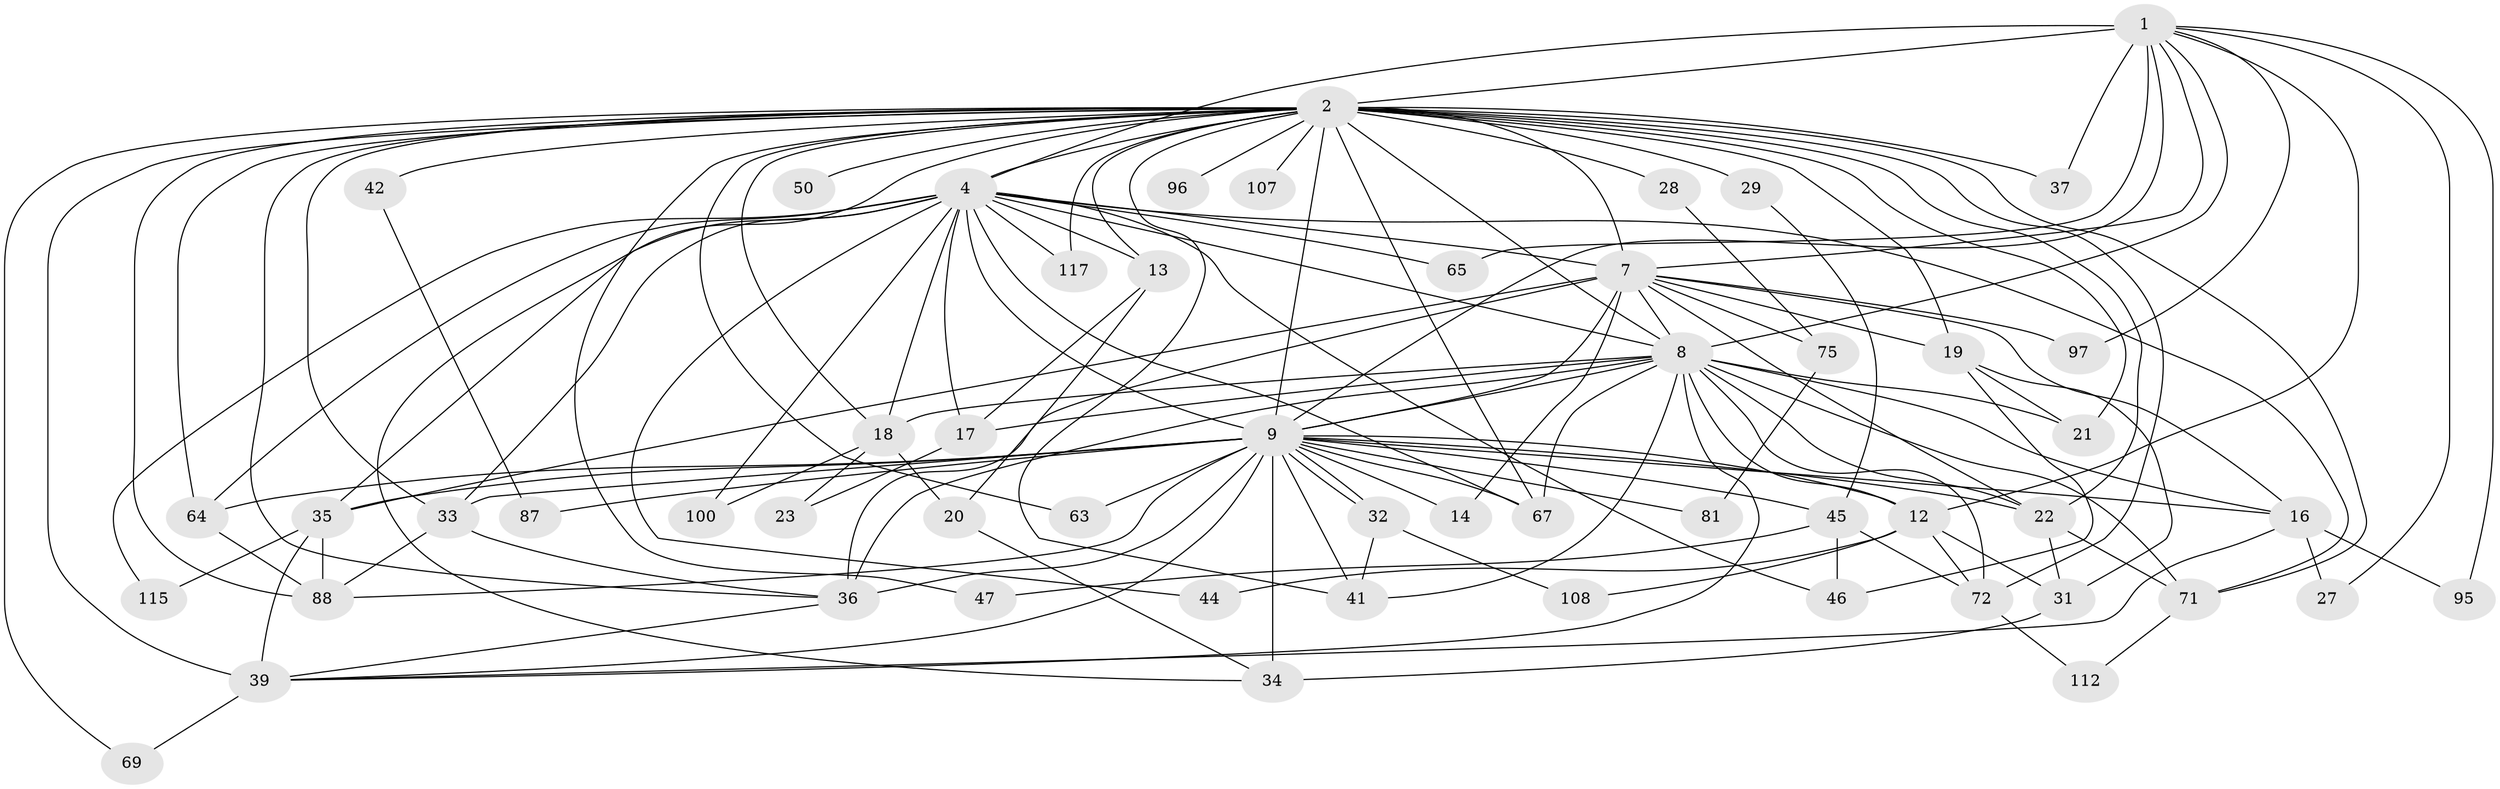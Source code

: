 // original degree distribution, {18: 0.007194244604316547, 23: 0.014388489208633094, 21: 0.007194244604316547, 15: 0.007194244604316547, 20: 0.014388489208633094, 22: 0.007194244604316547, 31: 0.007194244604316547, 32: 0.007194244604316547, 3: 0.2158273381294964, 7: 0.014388489208633094, 4: 0.10071942446043165, 2: 0.48201438848920863, 6: 0.02158273381294964, 5: 0.08633093525179857, 9: 0.007194244604316547}
// Generated by graph-tools (version 1.1) at 2025/17/03/04/25 18:17:48]
// undirected, 55 vertices, 139 edges
graph export_dot {
graph [start="1"]
  node [color=gray90,style=filled];
  1;
  2 [super="+136+3+6+86+80+10+78+51+48+26+79"];
  4 [super="+15+66+5+124+61"];
  7 [super="+138+93+105+25"];
  8 [super="+38+120+122+113+11+40+118+59+74+84+62+99+43+104+60"];
  9 [super="+52+24"];
  12;
  13;
  14;
  16;
  17;
  18;
  19;
  20;
  21;
  22 [super="+83"];
  23;
  27;
  28;
  29;
  31 [super="+121"];
  32 [super="+57"];
  33;
  34 [super="+134+54"];
  35 [super="+111"];
  36 [super="+70+77"];
  37;
  39 [super="+129+126+58+53+85"];
  41;
  42;
  44 [super="+128"];
  45;
  46 [super="+92"];
  47;
  50;
  63;
  64 [super="+94"];
  65;
  67 [super="+82+68"];
  69;
  71 [super="+130+89"];
  72 [super="+90"];
  75;
  81 [super="+114"];
  87;
  88 [super="+119+109"];
  95;
  96;
  97;
  100;
  107;
  108;
  112;
  115;
  117;
  1 -- 2 [weight=4];
  1 -- 4 [weight=3];
  1 -- 7 [weight=3];
  1 -- 8;
  1 -- 9;
  1 -- 12;
  1 -- 27;
  1 -- 37;
  1 -- 65;
  1 -- 95;
  1 -- 97;
  2 -- 4 [weight=10];
  2 -- 7 [weight=8];
  2 -- 8 [weight=9];
  2 -- 9 [weight=7];
  2 -- 21;
  2 -- 41;
  2 -- 63;
  2 -- 71;
  2 -- 96 [weight=3];
  2 -- 64;
  2 -- 13;
  2 -- 18;
  2 -- 22;
  2 -- 29 [weight=2];
  2 -- 39 [weight=3];
  2 -- 19;
  2 -- 28 [weight=2];
  2 -- 34;
  2 -- 42 [weight=3];
  2 -- 107 [weight=2];
  2 -- 50 [weight=2];
  2 -- 117;
  2 -- 69;
  2 -- 33;
  2 -- 36;
  2 -- 37;
  2 -- 47;
  2 -- 72 [weight=3];
  2 -- 67;
  2 -- 88;
  4 -- 7 [weight=3];
  4 -- 8 [weight=4];
  4 -- 9 [weight=3];
  4 -- 13;
  4 -- 18;
  4 -- 65;
  4 -- 67;
  4 -- 71;
  4 -- 17;
  4 -- 100;
  4 -- 46;
  4 -- 64 [weight=2];
  4 -- 33;
  4 -- 35;
  4 -- 44 [weight=2];
  4 -- 115;
  4 -- 117;
  7 -- 8 [weight=5];
  7 -- 9 [weight=2];
  7 -- 14;
  7 -- 16;
  7 -- 19;
  7 -- 22 [weight=2];
  7 -- 75;
  7 -- 97;
  7 -- 36;
  7 -- 35;
  8 -- 9 [weight=2];
  8 -- 16 [weight=2];
  8 -- 17;
  8 -- 67;
  8 -- 71;
  8 -- 18;
  8 -- 72 [weight=2];
  8 -- 41;
  8 -- 22;
  8 -- 39;
  8 -- 12;
  8 -- 36;
  8 -- 21;
  9 -- 12;
  9 -- 14;
  9 -- 32;
  9 -- 32;
  9 -- 34 [weight=2];
  9 -- 35;
  9 -- 36 [weight=2];
  9 -- 41;
  9 -- 45;
  9 -- 63;
  9 -- 81 [weight=2];
  9 -- 39;
  9 -- 88;
  9 -- 67 [weight=2];
  9 -- 16;
  9 -- 33;
  9 -- 64;
  9 -- 87;
  9 -- 22;
  12 -- 31;
  12 -- 44;
  12 -- 108;
  12 -- 72;
  13 -- 17;
  13 -- 20;
  16 -- 27;
  16 -- 39;
  16 -- 95;
  17 -- 23;
  18 -- 20;
  18 -- 23;
  18 -- 100;
  19 -- 21;
  19 -- 31;
  19 -- 46;
  20 -- 34;
  22 -- 31;
  22 -- 71;
  28 -- 75;
  29 -- 45;
  31 -- 34;
  32 -- 108;
  32 -- 41;
  33 -- 36;
  33 -- 88;
  35 -- 88;
  35 -- 115;
  35 -- 39;
  36 -- 39;
  39 -- 69;
  42 -- 87;
  45 -- 46;
  45 -- 47;
  45 -- 72;
  64 -- 88;
  71 -- 112;
  72 -- 112;
  75 -- 81;
}
